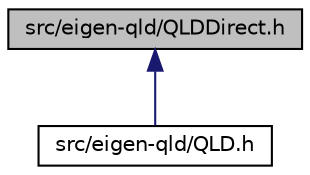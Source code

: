 digraph "src/eigen-qld/QLDDirect.h"
{
 // LATEX_PDF_SIZE
  edge [fontname="Helvetica",fontsize="10",labelfontname="Helvetica",labelfontsize="10"];
  node [fontname="Helvetica",fontsize="10",shape=record];
  Node1 [label="src/eigen-qld/QLDDirect.h",height=0.2,width=0.4,color="black", fillcolor="grey75", style="filled", fontcolor="black",tooltip=" "];
  Node1 -> Node2 [dir="back",color="midnightblue",fontsize="10",style="solid",fontname="Helvetica"];
  Node2 [label="src/eigen-qld/QLD.h",height=0.2,width=0.4,color="black", fillcolor="white", style="filled",URL="$QLD_8h.html",tooltip=" "];
}
